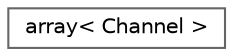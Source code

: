 digraph "Graphical Class Hierarchy"
{
 // LATEX_PDF_SIZE
  bgcolor="transparent";
  edge [fontname=Helvetica,fontsize=10,labelfontname=Helvetica,labelfontsize=10];
  node [fontname=Helvetica,fontsize=10,shape=box,height=0.2,width=0.4];
  rankdir="LR";
  Node0 [label="array\< Channel \>",height=0.2,width=0.4,color="grey40", fillcolor="white", style="filled",URL="$classarray.html",tooltip=" "];
}
